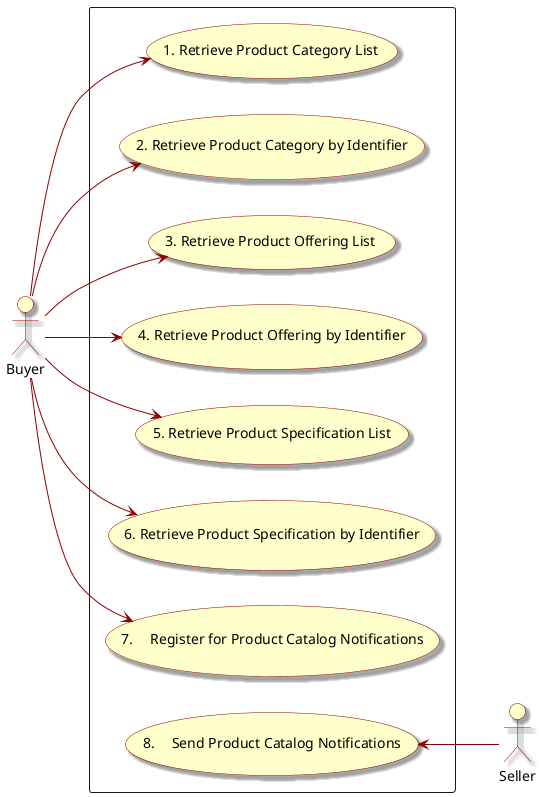 @startuml
skinparam usecase {
BackgroundColor<<not in scope>> LightGrey
BorderColor<<not in scope>> Black

BackgroundColor BUSINESS
BorderColor DarkRed

arrowColor DarkRed
arrowThickness 1

shadowing true
}

skinparam actor {
BorderColor DarkRed
BackgroundColor BUSINESS

shadowing true
}

left to right direction
actor Seller 
actor Buyer

rectangle {
(1. Retrieve Product Category List)
(2. Retrieve Product Category by Identifier)
(3. Retrieve Product Offering List)
(4. Retrieve Product Offering by Identifier)
(5. Retrieve Product Specification List)
(6. Retrieve Product Specification by Identifier)
(7.	Register for Product Catalog Notifications)
(8.	Send Product Catalog Notifications)
Buyer --> (1. Retrieve Product Category List)
Buyer --> (2. Retrieve Product Category by Identifier)
Buyer --> (3. Retrieve Product Offering List)
Buyer --> (4. Retrieve Product Offering by Identifier)
Buyer --> (5. Retrieve Product Specification List)
Buyer --> (6. Retrieve Product Specification by Identifier)
Buyer --> (7.	Register for Product Catalog Notifications)

(8.	Send Product Catalog Notifications) <-- Seller


@enduml

